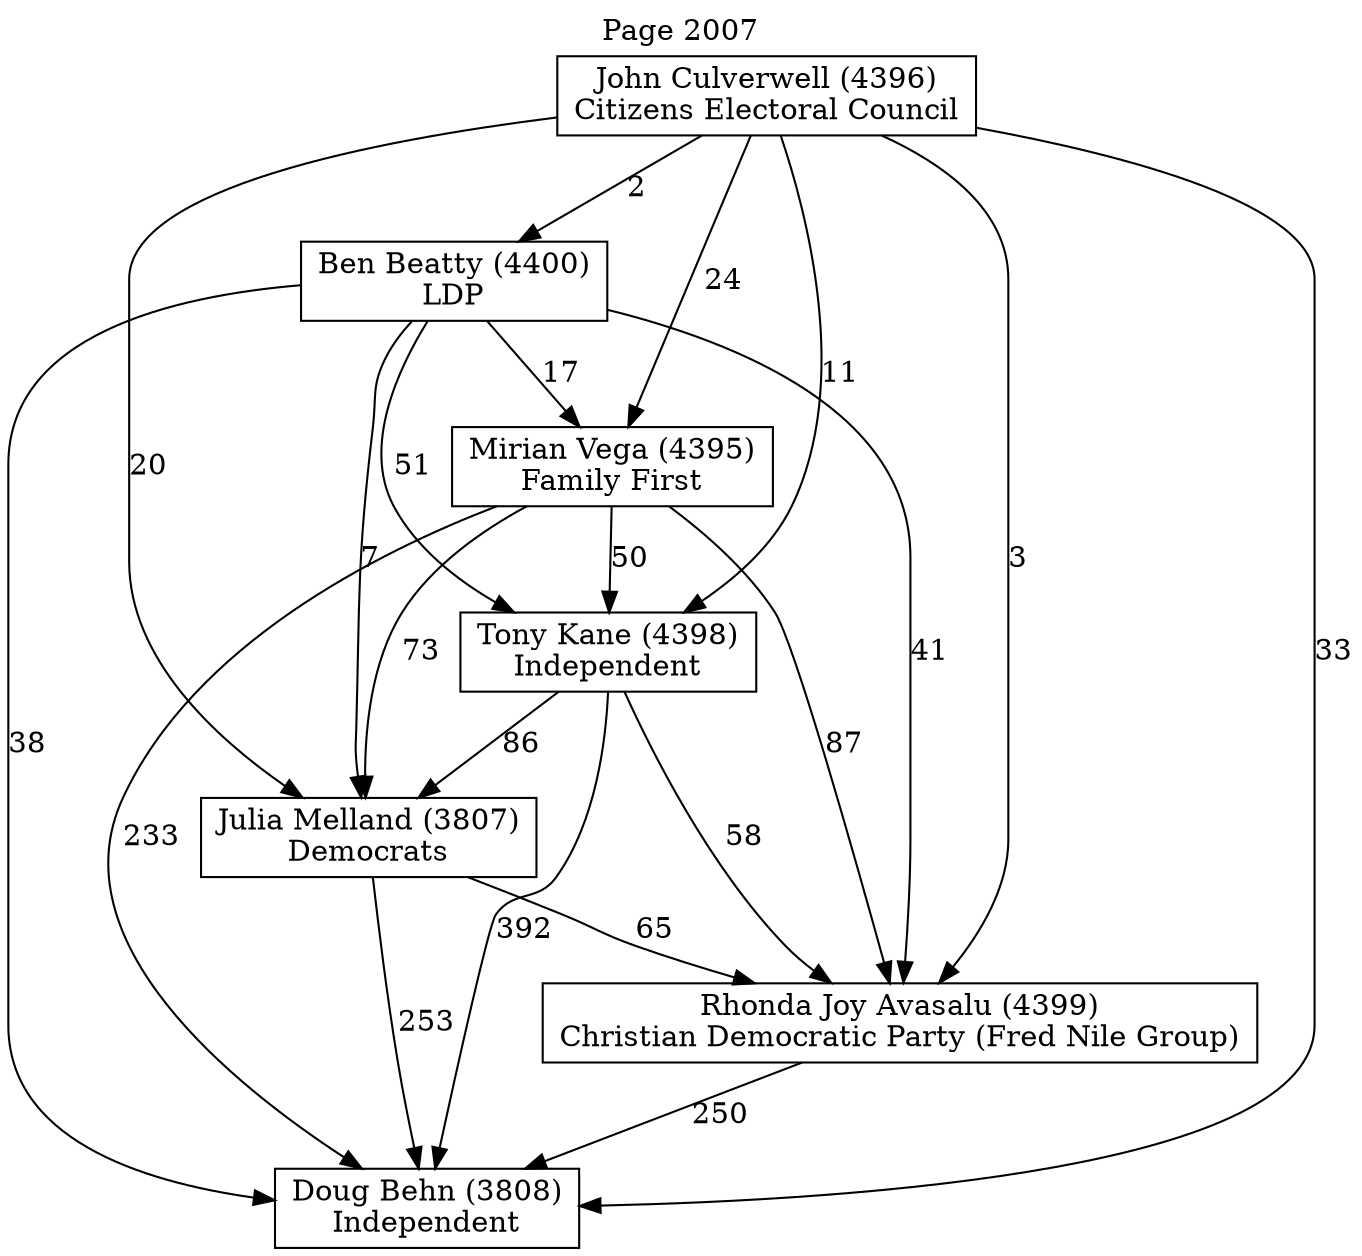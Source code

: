 // House preference flow
digraph "Doug Behn (3808)_Page_2007" {
	graph [label="Page 2007" labelloc=t mclimit=10]
	node [shape=box]
	"Ben Beatty (4400)" [label="Ben Beatty (4400)
LDP"]
	"Doug Behn (3808)" [label="Doug Behn (3808)
Independent"]
	"John Culverwell (4396)" [label="John Culverwell (4396)
Citizens Electoral Council"]
	"Julia Melland (3807)" [label="Julia Melland (3807)
Democrats"]
	"Mirian Vega (4395)" [label="Mirian Vega (4395)
Family First"]
	"Rhonda Joy Avasalu (4399)" [label="Rhonda Joy Avasalu (4399)
Christian Democratic Party (Fred Nile Group)"]
	"Tony Kane (4398)" [label="Tony Kane (4398)
Independent"]
	"Ben Beatty (4400)" -> "Doug Behn (3808)" [label=38]
	"Ben Beatty (4400)" -> "Julia Melland (3807)" [label=7]
	"Ben Beatty (4400)" -> "Mirian Vega (4395)" [label=17]
	"Ben Beatty (4400)" -> "Rhonda Joy Avasalu (4399)" [label=41]
	"Ben Beatty (4400)" -> "Tony Kane (4398)" [label=51]
	"John Culverwell (4396)" -> "Ben Beatty (4400)" [label=2]
	"John Culverwell (4396)" -> "Doug Behn (3808)" [label=33]
	"John Culverwell (4396)" -> "Julia Melland (3807)" [label=20]
	"John Culverwell (4396)" -> "Mirian Vega (4395)" [label=24]
	"John Culverwell (4396)" -> "Rhonda Joy Avasalu (4399)" [label=3]
	"John Culverwell (4396)" -> "Tony Kane (4398)" [label=11]
	"Julia Melland (3807)" -> "Doug Behn (3808)" [label=253]
	"Julia Melland (3807)" -> "Rhonda Joy Avasalu (4399)" [label=65]
	"Mirian Vega (4395)" -> "Doug Behn (3808)" [label=233]
	"Mirian Vega (4395)" -> "Julia Melland (3807)" [label=73]
	"Mirian Vega (4395)" -> "Rhonda Joy Avasalu (4399)" [label=87]
	"Mirian Vega (4395)" -> "Tony Kane (4398)" [label=50]
	"Rhonda Joy Avasalu (4399)" -> "Doug Behn (3808)" [label=250]
	"Tony Kane (4398)" -> "Doug Behn (3808)" [label=392]
	"Tony Kane (4398)" -> "Julia Melland (3807)" [label=86]
	"Tony Kane (4398)" -> "Rhonda Joy Avasalu (4399)" [label=58]
}
